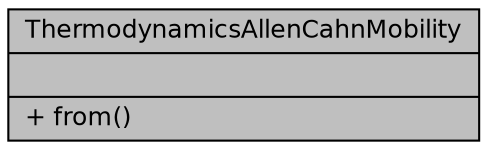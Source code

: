 digraph "ThermodynamicsAllenCahnMobility"
{
  bgcolor="transparent";
  edge [fontname="Helvetica",fontsize="12",labelfontname="Helvetica",labelfontsize="12"];
  node [fontname="Helvetica",fontsize="12",shape=record];
  Node1 [label="{ThermodynamicsAllenCahnMobility\n||+ from()\l}",height=0.2,width=0.4,color="black", fillcolor="grey75", style="filled", fontcolor="black"];
}
